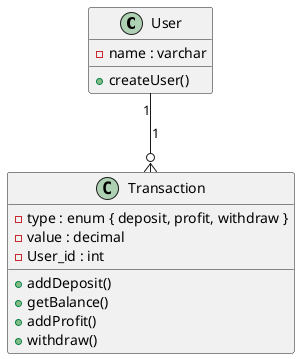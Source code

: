 @startuml uml_diagram
class User {
    - name : varchar
    + createUser()
}

class Transaction {
    - type : enum { deposit, profit, withdraw }
    - value : decimal
    - User_id : int
    + addDeposit()
    + getBalance()
    + addProfit()
    + withdraw()
}

User "1" --o{ Transaction : "1"

@enduml
